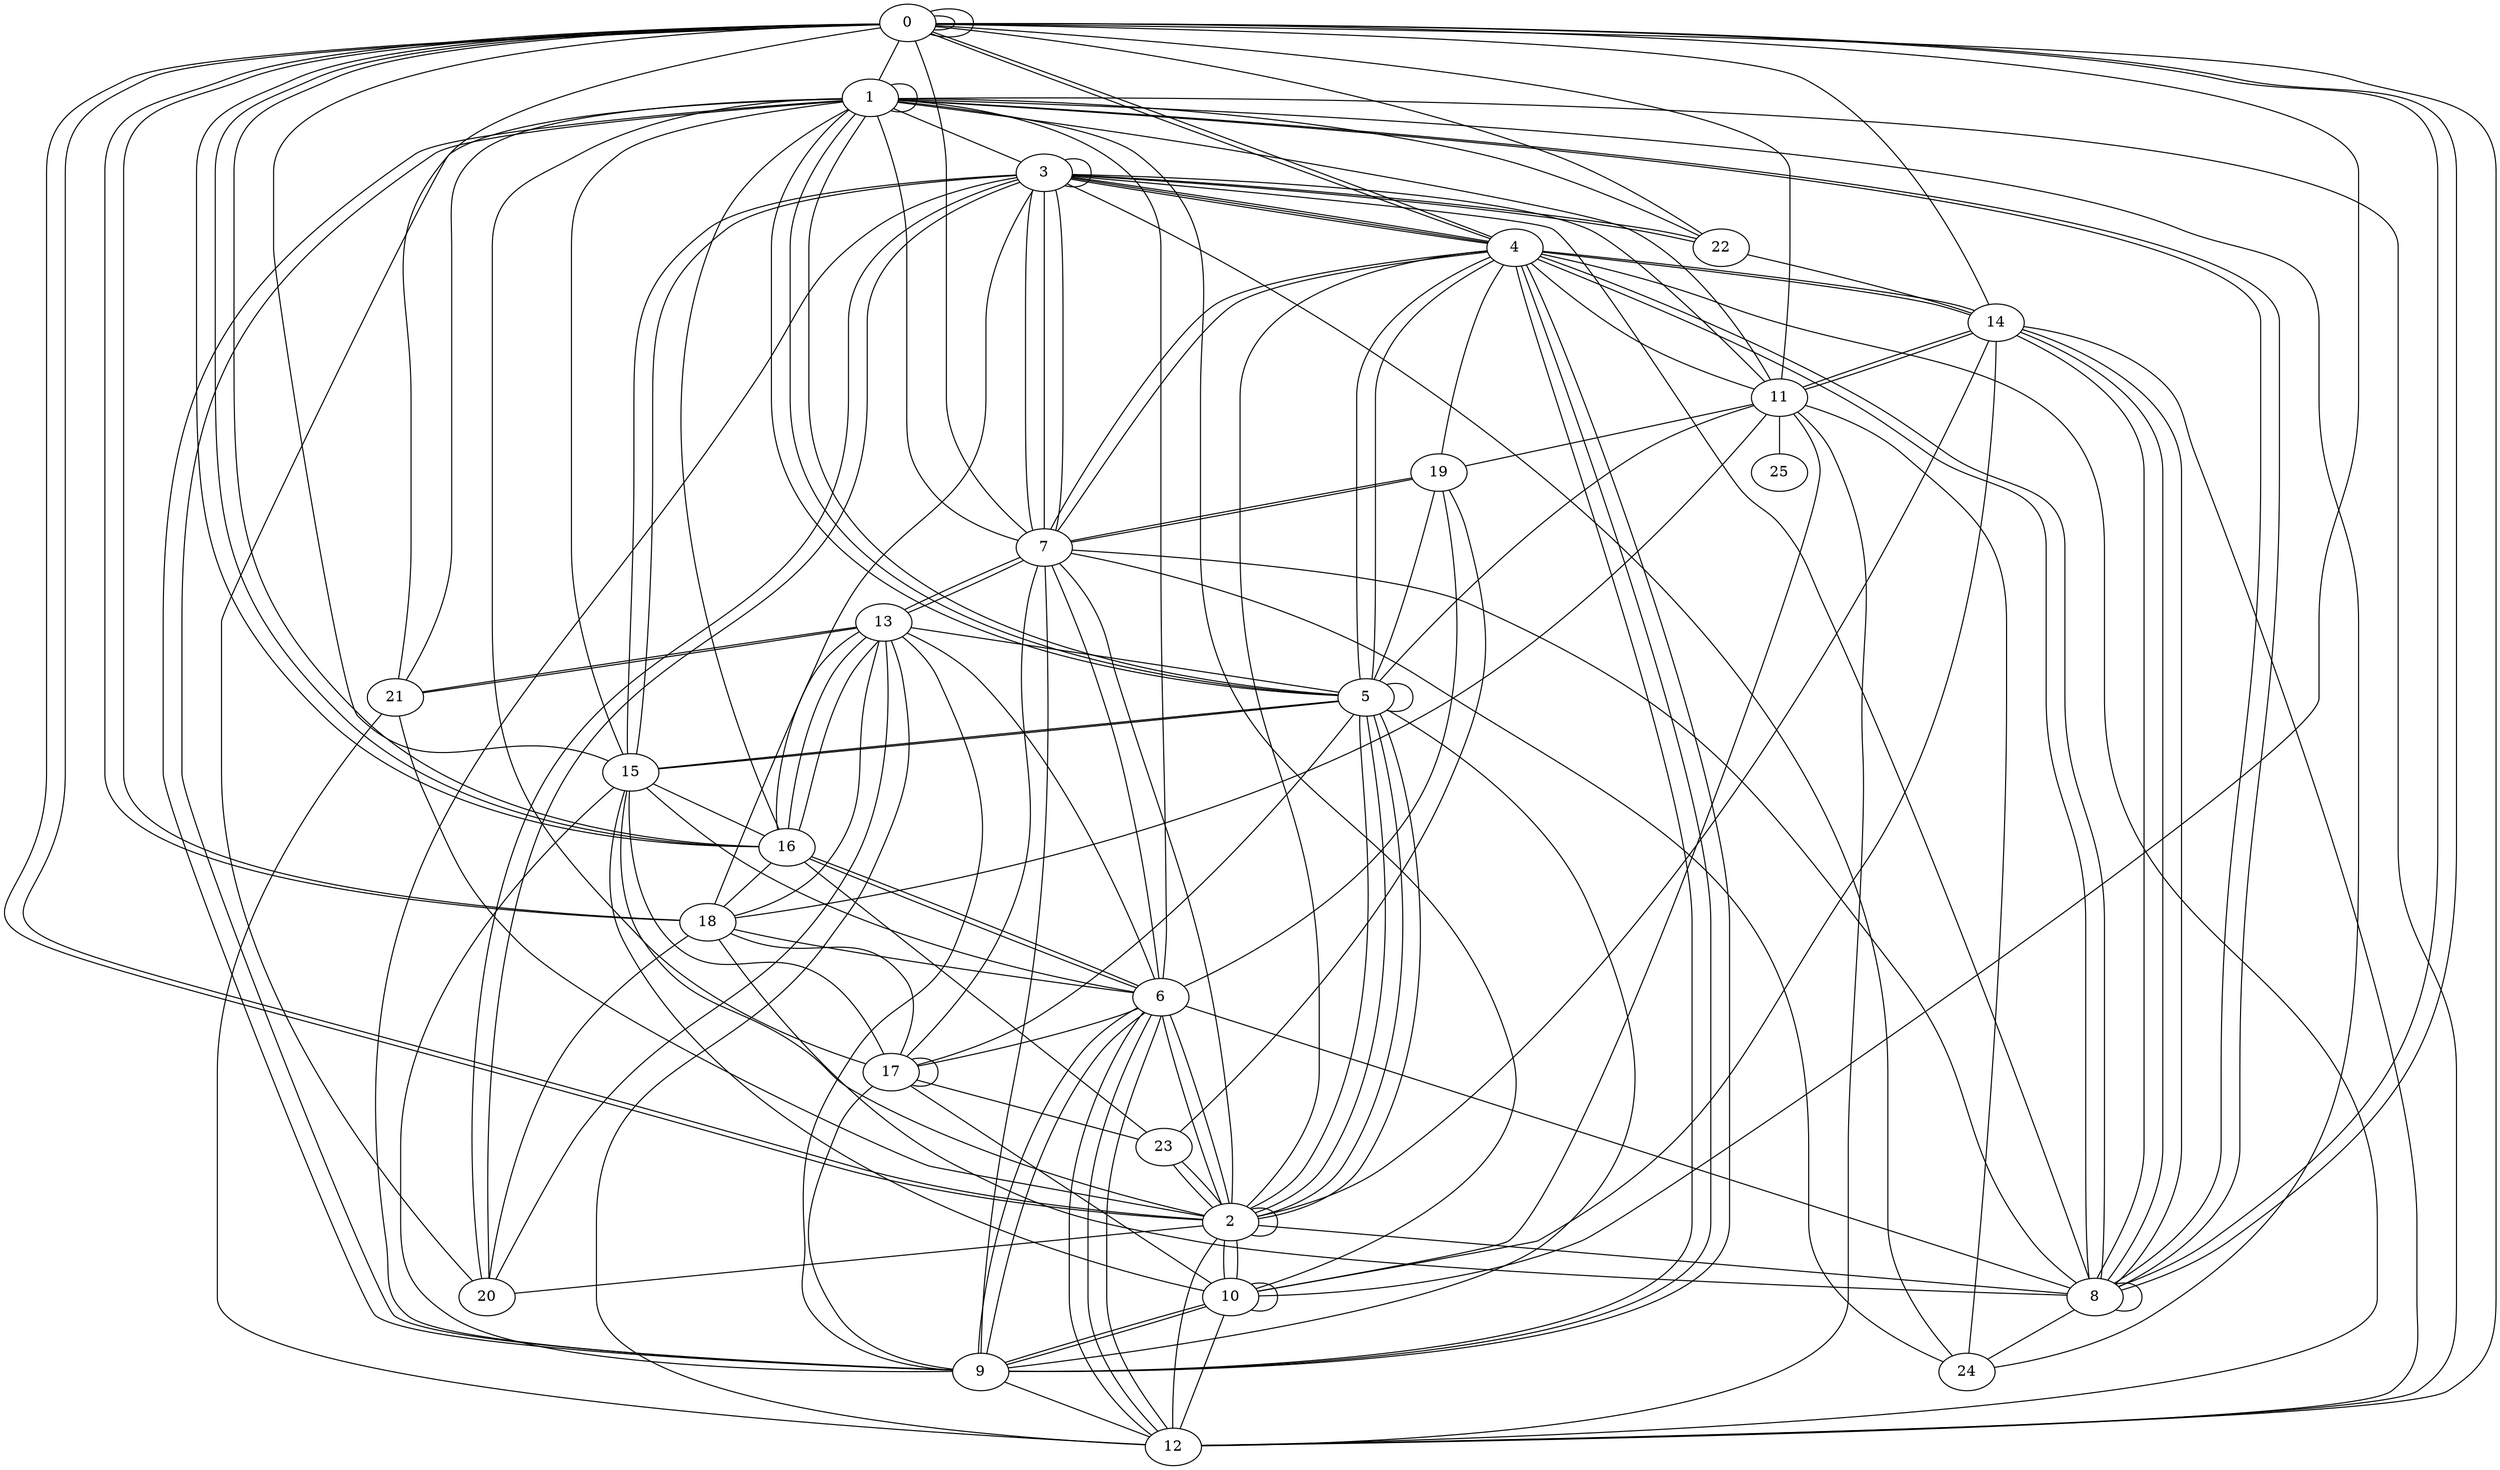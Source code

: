 graph G {
0;
1;
2;
3;
4;
5;
6;
7;
8;
9;
10;
11;
12;
13;
14;
15;
16;
17;
18;
19;
20;
21;
22;
23;
24;
25;
4--3 ;
11--12 ;
18--0 ;
17--5 ;
19--5 ;
5--2 ;
2--14 ;
13--9 ;
2--6 ;
3--15 ;
13--20 ;
11--1 ;
21--12 ;
10--0 ;
11--14 ;
12--6 ;
9--1 ;
17--23 ;
22--14 ;
15--6 ;
0--1 ;
2--5 ;
7--4 ;
9--5 ;
10--2 ;
13--6 ;
1--17 ;
19--7 ;
1--5 ;
10--1 ;
4--14 ;
3--7 ;
17--7 ;
14--8 ;
19--4 ;
3--7 ;
5--15 ;
13--21 ;
0--2 ;
5--5 ;
11--5 ;
6--17 ;
21--13 ;
4--0 ;
0--21 ;
11--18 ;
14--11 ;
0--2 ;
23--19 ;
1--12 ;
20--3 ;
20--18 ;
24--11 ;
4--2 ;
14--10 ;
0--16 ;
12--14 ;
24--7 ;
12--13 ;
6--7 ;
2--10 ;
9--12 ;
6--1 ;
2--5 ;
1--7 ;
24--1 ;
12--0 ;
17--18 ;
2--6 ;
13--16 ;
12--6 ;
9--15 ;
3--3 ;
23--2 ;
7--3 ;
6--12 ;
9--7 ;
17--9 ;
10--9 ;
2--5 ;
21--2 ;
17--10 ;
0--15 ;
19--7 ;
22--0 ;
10--10 ;
4--5 ;
16--1 ;
1--8 ;
8--14 ;
11--0 ;
11--19 ;
4--5 ;
0--18 ;
3--22 ;
0--7 ;
8--14 ;
8--6 ;
18--6 ;
1--8 ;
13--7 ;
14--4 ;
13--5 ;
4--9 ;
0--0 ;
15--1 ;
8--24 ;
2--23 ;
4--7 ;
18--13 ;
8--18 ;
23--16 ;
10--11 ;
10--15 ;
7--13 ;
1--20 ;
0--8 ;
2--20 ;
8--8 ;
14--0 ;
0--0 ;
5--15 ;
3--18 ;
8--0 ;
4--12 ;
3--20 ;
9--6 ;
2--15 ;
9--4 ;
9--1 ;
5--1 ;
0--4 ;
2--7 ;
22--1 ;
24--3 ;
0--16 ;
6--16 ;
16--18 ;
3--15 ;
17--15 ;
22--3 ;
4--9 ;
11--25 ;
15--16 ;
10--12 ;
6--16 ;
3--8 ;
3--4 ;
11--3 ;
4--3 ;
1--5 ;
2--2 ;
9--3 ;
6--19 ;
8--7 ;
13--16 ;
9--6 ;
1--3 ;
8--4 ;
9--10 ;
21--1 ;
11--4 ;
4--8 ;
12--2 ;
13--16 ;
1--1 ;
2--8 ;
16--0 ;
17--17 ;
}
